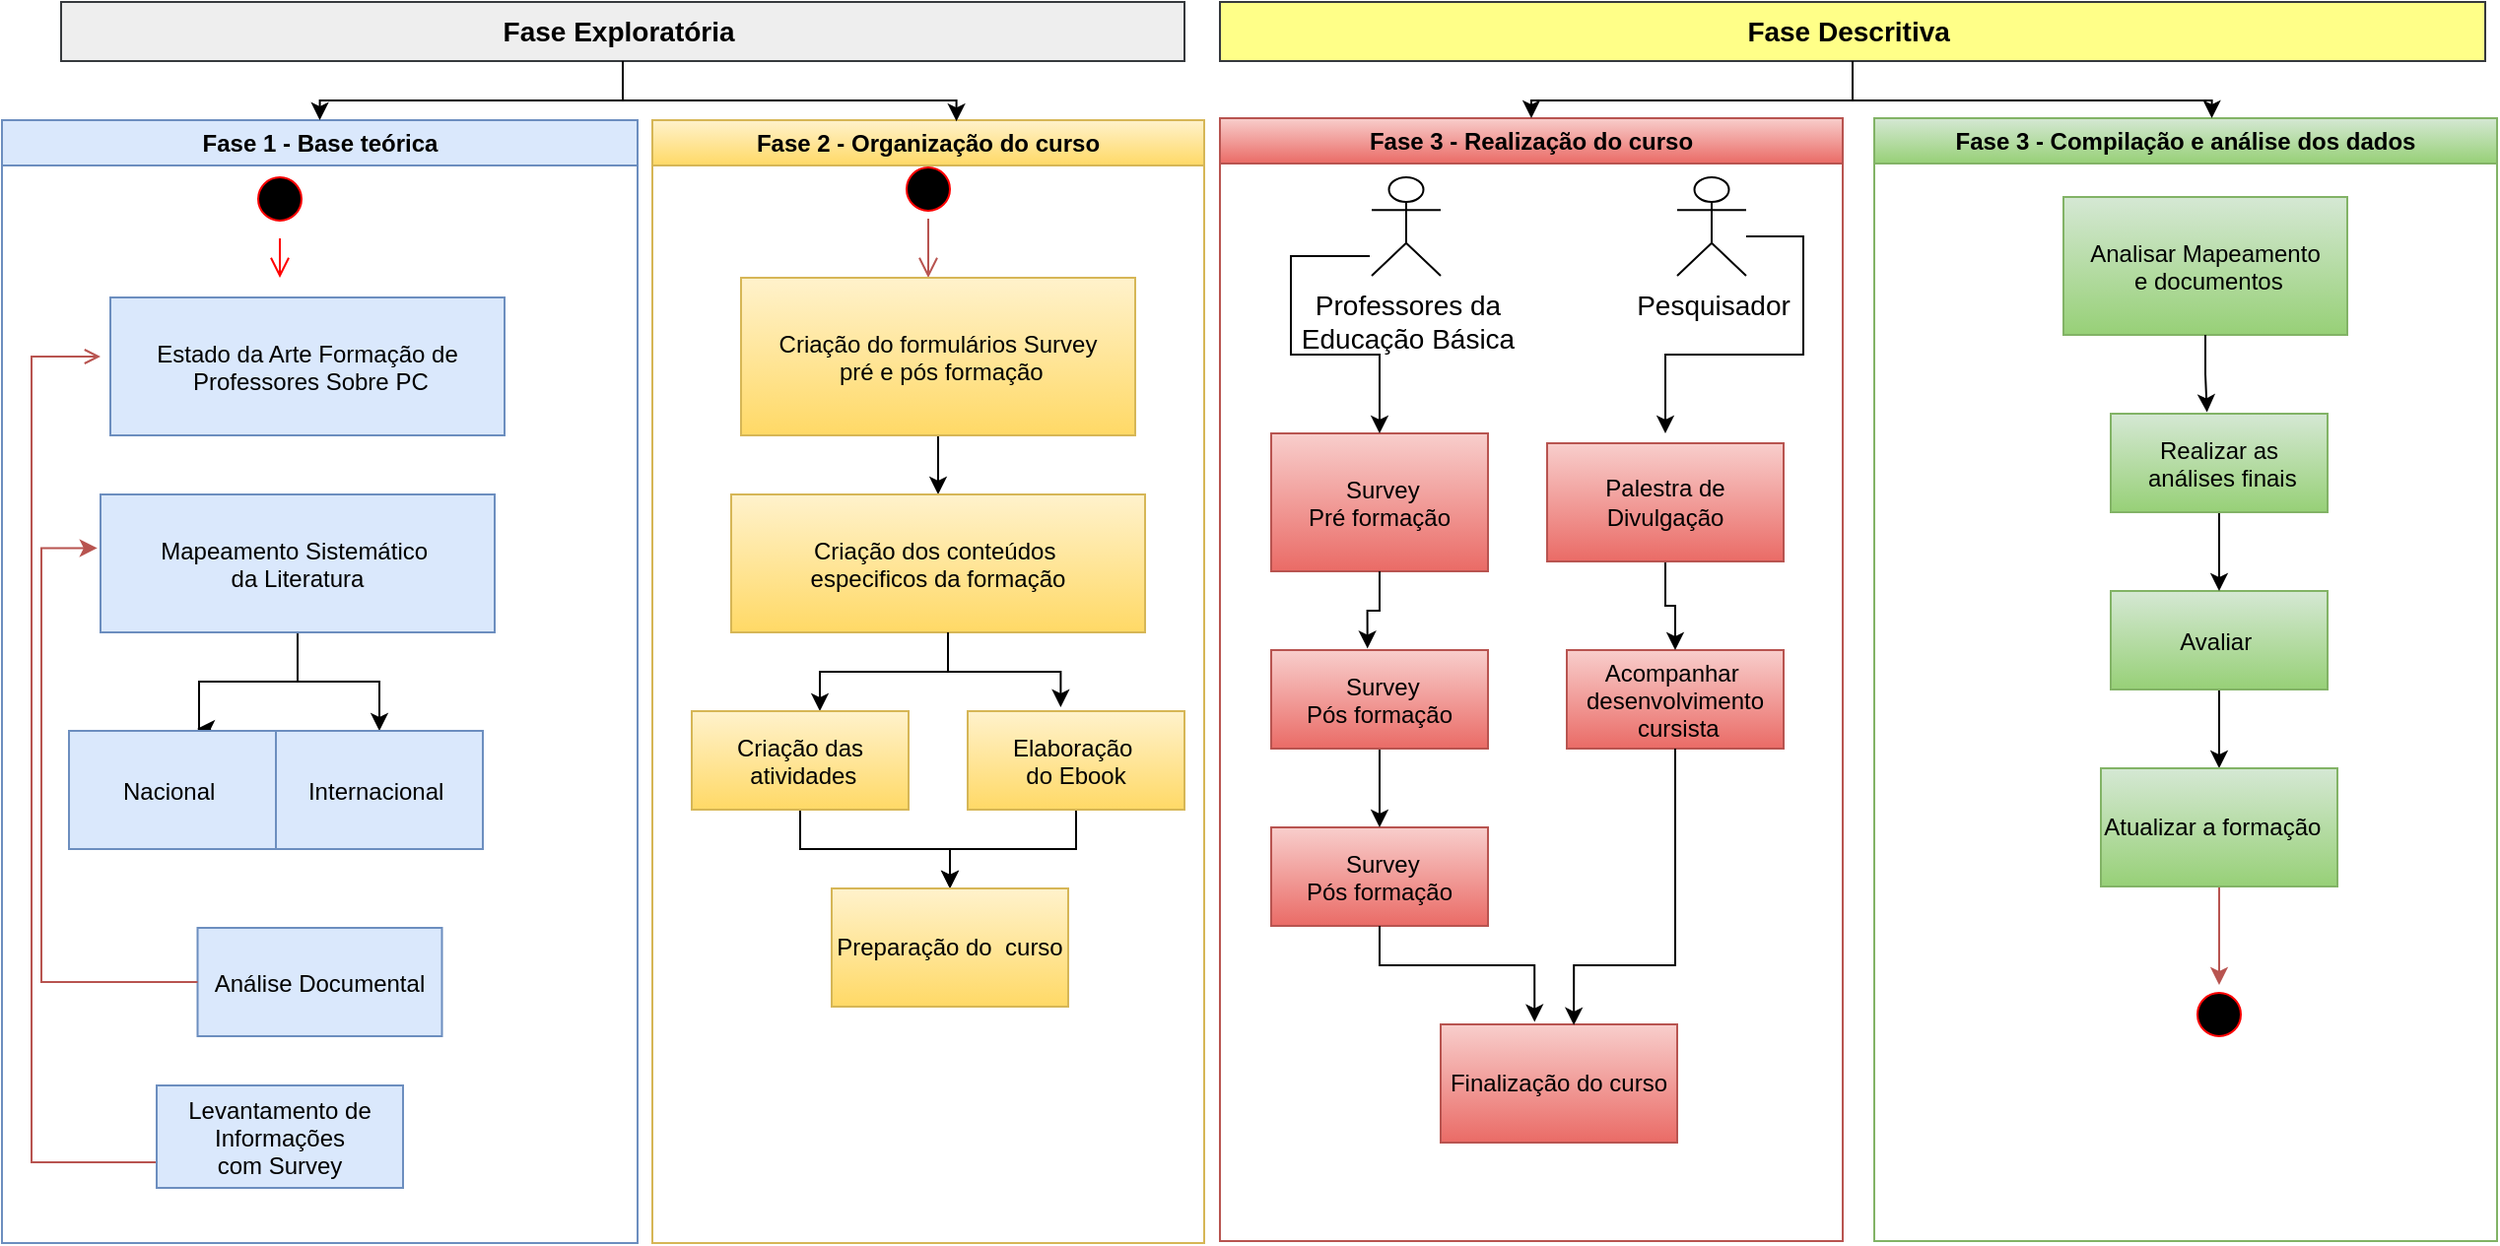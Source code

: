 <mxfile version="26.0.16">
  <diagram name="Page-1" id="e7e014a7-5840-1c2e-5031-d8a46d1fe8dd">
    <mxGraphModel dx="1354" dy="558" grid="1" gridSize="10" guides="1" tooltips="1" connect="1" arrows="1" fold="1" page="1" pageScale="1" pageWidth="1169" pageHeight="826" background="none" math="0" shadow="0">
      <root>
        <mxCell id="0" />
        <mxCell id="1" parent="0" />
        <mxCell id="2" value="Fase 1 - Base teórica" style="swimlane;whiteSpace=wrap;startSize=23;fillColor=#dae8fc;strokeColor=#6c8ebf;" parent="1" vertex="1">
          <mxGeometry x="100" y="100" width="322.5" height="570" as="geometry" />
        </mxCell>
        <mxCell id="5" value="" style="ellipse;shape=startState;fillColor=#000000;strokeColor=#ff0000;" parent="2" vertex="1">
          <mxGeometry x="126" y="25" width="30" height="30" as="geometry" />
        </mxCell>
        <mxCell id="6" value="" style="edgeStyle=elbowEdgeStyle;elbow=horizontal;verticalAlign=bottom;endArrow=open;endSize=8;strokeColor=#FF0000;endFill=1;rounded=0" parent="2" edge="1">
          <mxGeometry x="100" y="40" as="geometry">
            <mxPoint x="141" y="80" as="targetPoint" />
            <mxPoint x="141" y="60" as="sourcePoint" />
          </mxGeometry>
        </mxCell>
        <mxCell id="Vs5-r7q9pi_8WdNEjkWc-54" value="" style="edgeStyle=orthogonalEdgeStyle;rounded=0;orthogonalLoop=1;jettySize=auto;html=1;" parent="2" source="7" target="Vs5-r7q9pi_8WdNEjkWc-53" edge="1">
          <mxGeometry relative="1" as="geometry" />
        </mxCell>
        <mxCell id="Vs5-r7q9pi_8WdNEjkWc-55" style="edgeStyle=orthogonalEdgeStyle;rounded=0;orthogonalLoop=1;jettySize=auto;html=1;" parent="2" edge="1">
          <mxGeometry relative="1" as="geometry">
            <mxPoint x="150" y="261" as="sourcePoint" />
            <mxPoint x="99" y="309" as="targetPoint" />
            <Array as="points">
              <mxPoint x="150" y="285" />
              <mxPoint x="100" y="285" />
            </Array>
          </mxGeometry>
        </mxCell>
        <mxCell id="7" value="Mapeamento Sistemático &#xa;da Literatura" style="fillColor=#dae8fc;strokeColor=#6c8ebf;" parent="2" vertex="1">
          <mxGeometry x="50" y="190" width="200" height="70" as="geometry" />
        </mxCell>
        <mxCell id="8" value="Nacional " style="fillColor=#dae8fc;strokeColor=#6c8ebf;" parent="2" vertex="1">
          <mxGeometry x="34" y="310" width="105" height="60" as="geometry" />
        </mxCell>
        <mxCell id="10" value="Análise Documental" style="fillColor=#dae8fc;strokeColor=#6c8ebf;" parent="2" vertex="1">
          <mxGeometry x="99.25" y="410" width="124" height="55" as="geometry" />
        </mxCell>
        <mxCell id="12" value="" style="edgeStyle=elbowEdgeStyle;elbow=horizontal;strokeColor=#b85450;endArrow=open;endFill=1;rounded=0;exitX=0;exitY=0.75;exitDx=0;exitDy=0;fillColor=#f8cecc;gradientColor=#ea6b66;" parent="2" source="Vs5-r7q9pi_8WdNEjkWc-60" edge="1">
          <mxGeometry width="100" height="100" relative="1" as="geometry">
            <mxPoint x="55" y="526" as="sourcePoint" />
            <mxPoint x="50" y="120" as="targetPoint" />
            <Array as="points">
              <mxPoint x="15" y="426" />
            </Array>
          </mxGeometry>
        </mxCell>
        <mxCell id="Vs5-r7q9pi_8WdNEjkWc-53" value="Internacional " style="fillColor=#dae8fc;strokeColor=#6c8ebf;" parent="2" vertex="1">
          <mxGeometry x="139" y="310" width="105" height="60" as="geometry" />
        </mxCell>
        <mxCell id="Vs5-r7q9pi_8WdNEjkWc-60" value="Levantamento de&#xa; Informações &#xa;com Survey" style="fillColor=#dae8fc;strokeColor=#6c8ebf;" parent="2" vertex="1">
          <mxGeometry x="78.5" y="490" width="125" height="52" as="geometry" />
        </mxCell>
        <mxCell id="Vs5-r7q9pi_8WdNEjkWc-63" value="Estado da Arte Formação de&#xa; Professores Sobre PC" style="fillColor=#dae8fc;strokeColor=#6c8ebf;" parent="2" vertex="1">
          <mxGeometry x="55" y="90" width="200" height="70" as="geometry" />
        </mxCell>
        <mxCell id="Vs5-r7q9pi_8WdNEjkWc-149" style="edgeStyle=orthogonalEdgeStyle;rounded=0;orthogonalLoop=1;jettySize=auto;html=1;entryX=-0.008;entryY=0.389;entryDx=0;entryDy=0;entryPerimeter=0;fillColor=#f8cecc;gradientColor=#ea6b66;strokeColor=#b85450;" parent="2" source="10" target="7" edge="1">
          <mxGeometry relative="1" as="geometry">
            <Array as="points">
              <mxPoint x="20" y="438" />
              <mxPoint x="20" y="217" />
            </Array>
          </mxGeometry>
        </mxCell>
        <mxCell id="3" value="Fase 2 - Organização do curso" style="swimlane;whiteSpace=wrap;fillColor=#fff2cc;strokeColor=#d6b656;gradientColor=#ffd966;" parent="1" vertex="1">
          <mxGeometry x="430" y="100" width="280" height="570" as="geometry">
            <mxRectangle x="430" y="100" width="210" height="30" as="alternateBounds" />
          </mxGeometry>
        </mxCell>
        <mxCell id="13" value="" style="ellipse;shape=startState;fillColor=#000000;strokeColor=#ff0000;" parent="3" vertex="1">
          <mxGeometry x="125" y="20" width="30" height="30" as="geometry" />
        </mxCell>
        <mxCell id="14" value="" style="edgeStyle=elbowEdgeStyle;elbow=horizontal;verticalAlign=bottom;endArrow=open;endSize=8;strokeColor=#b85450;endFill=1;rounded=0;fillColor=#f8cecc;gradientColor=#ea6b66;" parent="3" source="13" target="15" edge="1">
          <mxGeometry x="40" y="20" as="geometry">
            <mxPoint x="75" y="90" as="targetPoint" />
          </mxGeometry>
        </mxCell>
        <mxCell id="Vs5-r7q9pi_8WdNEjkWc-68" value="" style="edgeStyle=orthogonalEdgeStyle;rounded=0;orthogonalLoop=1;jettySize=auto;html=1;" parent="3" source="15" target="16" edge="1">
          <mxGeometry relative="1" as="geometry" />
        </mxCell>
        <mxCell id="15" value="Criação do formulários Survey&#xa; pré e pós formação" style="fillColor=#fff2cc;gradientColor=#ffd966;strokeColor=#d6b656;" parent="3" vertex="1">
          <mxGeometry x="45" y="80" width="200" height="80" as="geometry" />
        </mxCell>
        <mxCell id="Vs5-r7q9pi_8WdNEjkWc-69" value="" style="edgeStyle=orthogonalEdgeStyle;rounded=0;orthogonalLoop=1;jettySize=auto;html=1;" parent="3" edge="1">
          <mxGeometry relative="1" as="geometry">
            <mxPoint x="150" y="250" as="sourcePoint" />
            <mxPoint x="85" y="300" as="targetPoint" />
            <Array as="points">
              <mxPoint x="150" y="280" />
              <mxPoint x="85" y="280" />
            </Array>
          </mxGeometry>
        </mxCell>
        <mxCell id="16" value="Criação dos conteúdos &#xa;especificos da formação" style="fillColor=#fff2cc;gradientColor=#ffd966;strokeColor=#d6b656;" parent="3" vertex="1">
          <mxGeometry x="40" y="190" width="210" height="70" as="geometry" />
        </mxCell>
        <mxCell id="Vs5-r7q9pi_8WdNEjkWc-80" value="" style="edgeStyle=orthogonalEdgeStyle;rounded=0;orthogonalLoop=1;jettySize=auto;html=1;" parent="3" source="18" target="Vs5-r7q9pi_8WdNEjkWc-77" edge="1">
          <mxGeometry relative="1" as="geometry" />
        </mxCell>
        <mxCell id="18" value="Criação das&#xa; atividades" style="fillColor=#fff2cc;gradientColor=#ffd966;strokeColor=#d6b656;" parent="3" vertex="1">
          <mxGeometry x="20" y="300" width="110" height="50" as="geometry" />
        </mxCell>
        <mxCell id="Vs5-r7q9pi_8WdNEjkWc-82" value="" style="edgeStyle=orthogonalEdgeStyle;rounded=0;orthogonalLoop=1;jettySize=auto;html=1;" parent="3" source="30" target="Vs5-r7q9pi_8WdNEjkWc-77" edge="1">
          <mxGeometry relative="1" as="geometry" />
        </mxCell>
        <mxCell id="30" value="Elaboração &#xa;do Ebook" style="fillColor=#fff2cc;gradientColor=#ffd966;strokeColor=#d6b656;" parent="3" vertex="1">
          <mxGeometry x="160" y="300" width="110" height="50" as="geometry" />
        </mxCell>
        <mxCell id="Vs5-r7q9pi_8WdNEjkWc-72" style="edgeStyle=orthogonalEdgeStyle;rounded=0;orthogonalLoop=1;jettySize=auto;html=1;entryX=0.429;entryY=-0.04;entryDx=0;entryDy=0;entryPerimeter=0;" parent="3" source="16" target="30" edge="1">
          <mxGeometry relative="1" as="geometry">
            <Array as="points">
              <mxPoint x="150" y="280" />
              <mxPoint x="207" y="280" />
            </Array>
          </mxGeometry>
        </mxCell>
        <mxCell id="Vs5-r7q9pi_8WdNEjkWc-77" value="Preparação do&amp;nbsp; curso" style="rounded=0;whiteSpace=wrap;html=1;fillColor=#fff2cc;gradientColor=#ffd966;strokeColor=#d6b656;" parent="3" vertex="1">
          <mxGeometry x="91" y="390" width="120" height="60" as="geometry" />
        </mxCell>
        <mxCell id="4" value="Fase 3 - Realização do curso" style="swimlane;whiteSpace=wrap;fillColor=#f8cecc;gradientColor=#ea6b66;strokeColor=#b85450;" parent="1" vertex="1">
          <mxGeometry x="718" y="99" width="316" height="570" as="geometry" />
        </mxCell>
        <mxCell id="Vs5-r7q9pi_8WdNEjkWc-88" value=" Survey&#xa;Pré formação" style="fillColor=#f8cecc;gradientColor=#ea6b66;strokeColor=#b85450;" parent="4" vertex="1">
          <mxGeometry x="26" y="160" width="110" height="70" as="geometry" />
        </mxCell>
        <mxCell id="Vs5-r7q9pi_8WdNEjkWc-90" value="Acompanhar &#xa;desenvolvimento&#xa; cursista" style="fillColor=#f8cecc;gradientColor=#ea6b66;strokeColor=#b85450;" parent="4" vertex="1">
          <mxGeometry x="176" y="270" width="110" height="50" as="geometry" />
        </mxCell>
        <mxCell id="Vs5-r7q9pi_8WdNEjkWc-92" value=" Survey&#xa;Pós formação" style="fillColor=#f8cecc;gradientColor=#ea6b66;strokeColor=#b85450;" parent="4" vertex="1">
          <mxGeometry x="26" y="360" width="110" height="50" as="geometry" />
        </mxCell>
        <mxCell id="Vs5-r7q9pi_8WdNEjkWc-94" value="Finalização do curso" style="rounded=0;whiteSpace=wrap;html=1;fillColor=#f8cecc;gradientColor=#ea6b66;strokeColor=#b85450;" parent="4" vertex="1">
          <mxGeometry x="112" y="460" width="120" height="60" as="geometry" />
        </mxCell>
        <mxCell id="Vs5-r7q9pi_8WdNEjkWc-104" value="" style="edgeStyle=orthogonalEdgeStyle;rounded=0;orthogonalLoop=1;jettySize=auto;html=1;" parent="4" target="Vs5-r7q9pi_8WdNEjkWc-88" edge="1">
          <mxGeometry relative="1" as="geometry">
            <mxPoint x="76" y="70" as="sourcePoint" />
            <Array as="points">
              <mxPoint x="36" y="70" />
              <mxPoint x="36" y="120" />
              <mxPoint x="81" y="120" />
            </Array>
          </mxGeometry>
        </mxCell>
        <mxCell id="Vs5-r7q9pi_8WdNEjkWc-95" value="&lt;font style=&quot;font-size: 14px;&quot;&gt;Professores da&lt;/font&gt;&lt;div&gt;&lt;font style=&quot;font-size: 14px;&quot;&gt;Educação&amp;nbsp;Básica&lt;/font&gt;&lt;/div&gt;" style="shape=umlActor;verticalLabelPosition=bottom;verticalAlign=top;html=1;" parent="4" vertex="1">
          <mxGeometry x="77" y="30" width="35" height="50" as="geometry" />
        </mxCell>
        <mxCell id="Vs5-r7q9pi_8WdNEjkWc-116" style="edgeStyle=orthogonalEdgeStyle;rounded=0;orthogonalLoop=1;jettySize=auto;html=1;entryX=0.5;entryY=0;entryDx=0;entryDy=0;" parent="4" source="Vs5-r7q9pi_8WdNEjkWc-107" target="Vs5-r7q9pi_8WdNEjkWc-90" edge="1">
          <mxGeometry relative="1" as="geometry">
            <mxPoint x="228" y="263" as="targetPoint" />
          </mxGeometry>
        </mxCell>
        <mxCell id="Vs5-r7q9pi_8WdNEjkWc-107" value="Palestra de Divulgação" style="rounded=0;whiteSpace=wrap;html=1;fillColor=#f8cecc;gradientColor=#ea6b66;strokeColor=#b85450;" parent="4" vertex="1">
          <mxGeometry x="166" y="165" width="120" height="60" as="geometry" />
        </mxCell>
        <mxCell id="Vs5-r7q9pi_8WdNEjkWc-110" style="edgeStyle=orthogonalEdgeStyle;rounded=0;orthogonalLoop=1;jettySize=auto;html=1;" parent="4" source="Vs5-r7q9pi_8WdNEjkWc-108" edge="1">
          <mxGeometry relative="1" as="geometry">
            <mxPoint x="226" y="160" as="targetPoint" />
            <Array as="points">
              <mxPoint x="296" y="60" />
              <mxPoint x="296" y="120" />
              <mxPoint x="226" y="120" />
            </Array>
          </mxGeometry>
        </mxCell>
        <mxCell id="Vs5-r7q9pi_8WdNEjkWc-108" value="&lt;span style=&quot;font-size: 14px;&quot;&gt;Pesquisador&lt;/span&gt;" style="shape=umlActor;verticalLabelPosition=bottom;verticalAlign=top;html=1;" parent="4" vertex="1">
          <mxGeometry x="232" y="30" width="35" height="50" as="geometry" />
        </mxCell>
        <mxCell id="Vs5-r7q9pi_8WdNEjkWc-126" style="edgeStyle=orthogonalEdgeStyle;rounded=0;orthogonalLoop=1;jettySize=auto;html=1;" parent="4" source="Vs5-r7q9pi_8WdNEjkWc-120" target="Vs5-r7q9pi_8WdNEjkWc-92" edge="1">
          <mxGeometry relative="1" as="geometry" />
        </mxCell>
        <mxCell id="Vs5-r7q9pi_8WdNEjkWc-120" value=" Survey&#xa;Pós formação" style="fillColor=#f8cecc;gradientColor=#ea6b66;strokeColor=#b85450;" parent="4" vertex="1">
          <mxGeometry x="26" y="270" width="110" height="50" as="geometry" />
        </mxCell>
        <mxCell id="Vs5-r7q9pi_8WdNEjkWc-121" style="edgeStyle=orthogonalEdgeStyle;rounded=0;orthogonalLoop=1;jettySize=auto;html=1;entryX=0.397;entryY=-0.02;entryDx=0;entryDy=0;entryPerimeter=0;" parent="4" source="Vs5-r7q9pi_8WdNEjkWc-92" target="Vs5-r7q9pi_8WdNEjkWc-94" edge="1">
          <mxGeometry relative="1" as="geometry">
            <Array as="points">
              <mxPoint x="81" y="430" />
              <mxPoint x="160" y="430" />
            </Array>
          </mxGeometry>
        </mxCell>
        <mxCell id="Vs5-r7q9pi_8WdNEjkWc-125" style="edgeStyle=orthogonalEdgeStyle;rounded=0;orthogonalLoop=1;jettySize=auto;html=1;entryX=0.444;entryY=-0.016;entryDx=0;entryDy=0;entryPerimeter=0;" parent="4" source="Vs5-r7q9pi_8WdNEjkWc-88" target="Vs5-r7q9pi_8WdNEjkWc-120" edge="1">
          <mxGeometry relative="1" as="geometry" />
        </mxCell>
        <mxCell id="Vs5-r7q9pi_8WdNEjkWc-127" style="edgeStyle=orthogonalEdgeStyle;rounded=0;orthogonalLoop=1;jettySize=auto;html=1;entryX=0.563;entryY=0.007;entryDx=0;entryDy=0;entryPerimeter=0;" parent="4" source="Vs5-r7q9pi_8WdNEjkWc-90" target="Vs5-r7q9pi_8WdNEjkWc-94" edge="1">
          <mxGeometry relative="1" as="geometry">
            <Array as="points">
              <mxPoint x="231" y="430" />
              <mxPoint x="180" y="430" />
            </Array>
          </mxGeometry>
        </mxCell>
        <mxCell id="Vs5-r7q9pi_8WdNEjkWc-128" value="Fase 3 - Compilação e análise dos dados" style="swimlane;whiteSpace=wrap;fillColor=#d5e8d4;gradientColor=#97d077;strokeColor=#82b366;" parent="1" vertex="1">
          <mxGeometry x="1050" y="99" width="316" height="570" as="geometry" />
        </mxCell>
        <mxCell id="Vs5-r7q9pi_8WdNEjkWc-129" value="Analisar Mapeamento&#xa; e documentos" style="fillColor=#d5e8d4;gradientColor=#97d077;strokeColor=#82b366;" parent="Vs5-r7q9pi_8WdNEjkWc-128" vertex="1">
          <mxGeometry x="96" y="40" width="144" height="70" as="geometry" />
        </mxCell>
        <mxCell id="Vs5-r7q9pi_8WdNEjkWc-144" value="" style="edgeStyle=orthogonalEdgeStyle;rounded=0;orthogonalLoop=1;jettySize=auto;html=1;" parent="Vs5-r7q9pi_8WdNEjkWc-128" source="Vs5-r7q9pi_8WdNEjkWc-131" target="Vs5-r7q9pi_8WdNEjkWc-132" edge="1">
          <mxGeometry relative="1" as="geometry" />
        </mxCell>
        <mxCell id="Vs5-r7q9pi_8WdNEjkWc-131" value="Avaliar " style="fillColor=#d5e8d4;gradientColor=#97d077;strokeColor=#82b366;" parent="Vs5-r7q9pi_8WdNEjkWc-128" vertex="1">
          <mxGeometry x="120" y="240" width="110" height="50" as="geometry" />
        </mxCell>
        <mxCell id="Vs5-r7q9pi_8WdNEjkWc-146" value="" style="edgeStyle=orthogonalEdgeStyle;rounded=0;orthogonalLoop=1;jettySize=auto;html=1;fillColor=#f8cecc;gradientColor=#ea6b66;strokeColor=#b85450;" parent="Vs5-r7q9pi_8WdNEjkWc-128" source="Vs5-r7q9pi_8WdNEjkWc-132" target="Vs5-r7q9pi_8WdNEjkWc-145" edge="1">
          <mxGeometry relative="1" as="geometry" />
        </mxCell>
        <mxCell id="Vs5-r7q9pi_8WdNEjkWc-132" value="Atualizar a formação &amp;nbsp;" style="rounded=0;whiteSpace=wrap;html=1;fillColor=#d5e8d4;gradientColor=#97d077;strokeColor=#82b366;" parent="Vs5-r7q9pi_8WdNEjkWc-128" vertex="1">
          <mxGeometry x="115" y="330" width="120" height="60" as="geometry" />
        </mxCell>
        <mxCell id="Vs5-r7q9pi_8WdNEjkWc-139" style="edgeStyle=orthogonalEdgeStyle;rounded=0;orthogonalLoop=1;jettySize=auto;html=1;" parent="Vs5-r7q9pi_8WdNEjkWc-128" source="Vs5-r7q9pi_8WdNEjkWc-140" target="Vs5-r7q9pi_8WdNEjkWc-131" edge="1">
          <mxGeometry relative="1" as="geometry" />
        </mxCell>
        <mxCell id="Vs5-r7q9pi_8WdNEjkWc-140" value="Realizar as&#xa; análises finais" style="fillColor=#d5e8d4;gradientColor=#97d077;strokeColor=#82b366;" parent="Vs5-r7q9pi_8WdNEjkWc-128" vertex="1">
          <mxGeometry x="120" y="150" width="110" height="50" as="geometry" />
        </mxCell>
        <mxCell id="Vs5-r7q9pi_8WdNEjkWc-142" style="edgeStyle=orthogonalEdgeStyle;rounded=0;orthogonalLoop=1;jettySize=auto;html=1;entryX=0.444;entryY=-0.016;entryDx=0;entryDy=0;entryPerimeter=0;" parent="Vs5-r7q9pi_8WdNEjkWc-128" source="Vs5-r7q9pi_8WdNEjkWc-129" target="Vs5-r7q9pi_8WdNEjkWc-140" edge="1">
          <mxGeometry relative="1" as="geometry" />
        </mxCell>
        <mxCell id="Vs5-r7q9pi_8WdNEjkWc-145" value="" style="ellipse;shape=startState;fillColor=#000000;strokeColor=#ff0000;" parent="Vs5-r7q9pi_8WdNEjkWc-128" vertex="1">
          <mxGeometry x="160" y="440" width="30" height="30" as="geometry" />
        </mxCell>
        <mxCell id="Vs5-r7q9pi_8WdNEjkWc-152" style="edgeStyle=orthogonalEdgeStyle;rounded=0;orthogonalLoop=1;jettySize=auto;html=1;entryX=0.5;entryY=0;entryDx=0;entryDy=0;" parent="1" source="Vs5-r7q9pi_8WdNEjkWc-150" target="2" edge="1">
          <mxGeometry relative="1" as="geometry">
            <mxPoint x="350" y="90" as="targetPoint" />
          </mxGeometry>
        </mxCell>
        <mxCell id="Vs5-r7q9pi_8WdNEjkWc-150" value="&lt;b&gt;&lt;font style=&quot;font-size: 14px;&quot;&gt;Fase Exploratória&amp;nbsp;&lt;/font&gt;&lt;/b&gt;" style="text;html=1;align=center;verticalAlign=middle;whiteSpace=wrap;rounded=0;fillColor=#eeeeee;strokeColor=#36393d;" parent="1" vertex="1">
          <mxGeometry x="130" y="40" width="570" height="30" as="geometry" />
        </mxCell>
        <mxCell id="Vs5-r7q9pi_8WdNEjkWc-154" style="edgeStyle=orthogonalEdgeStyle;rounded=0;orthogonalLoop=1;jettySize=auto;html=1;entryX=0.5;entryY=0;entryDx=0;entryDy=0;" parent="1" source="Vs5-r7q9pi_8WdNEjkWc-151" target="4" edge="1">
          <mxGeometry relative="1" as="geometry" />
        </mxCell>
        <mxCell id="Vs5-r7q9pi_8WdNEjkWc-151" value="&lt;font style=&quot;font-size: 14px;&quot;&gt;&lt;b&gt;Fase Descritiva&amp;nbsp;&lt;/b&gt;&lt;/font&gt;" style="text;html=1;align=center;verticalAlign=middle;whiteSpace=wrap;rounded=0;fillColor=#ffff88;strokeColor=#36393d;" parent="1" vertex="1">
          <mxGeometry x="718" y="40" width="642" height="30" as="geometry" />
        </mxCell>
        <mxCell id="Vs5-r7q9pi_8WdNEjkWc-153" style="edgeStyle=orthogonalEdgeStyle;rounded=0;orthogonalLoop=1;jettySize=auto;html=1;entryX=0.551;entryY=0.001;entryDx=0;entryDy=0;entryPerimeter=0;" parent="1" source="Vs5-r7q9pi_8WdNEjkWc-150" target="3" edge="1">
          <mxGeometry relative="1" as="geometry" />
        </mxCell>
        <mxCell id="Vs5-r7q9pi_8WdNEjkWc-155" style="edgeStyle=orthogonalEdgeStyle;rounded=0;orthogonalLoop=1;jettySize=auto;html=1;entryX=0.542;entryY=0;entryDx=0;entryDy=0;entryPerimeter=0;" parent="1" source="Vs5-r7q9pi_8WdNEjkWc-151" target="Vs5-r7q9pi_8WdNEjkWc-128" edge="1">
          <mxGeometry relative="1" as="geometry" />
        </mxCell>
      </root>
    </mxGraphModel>
  </diagram>
</mxfile>
